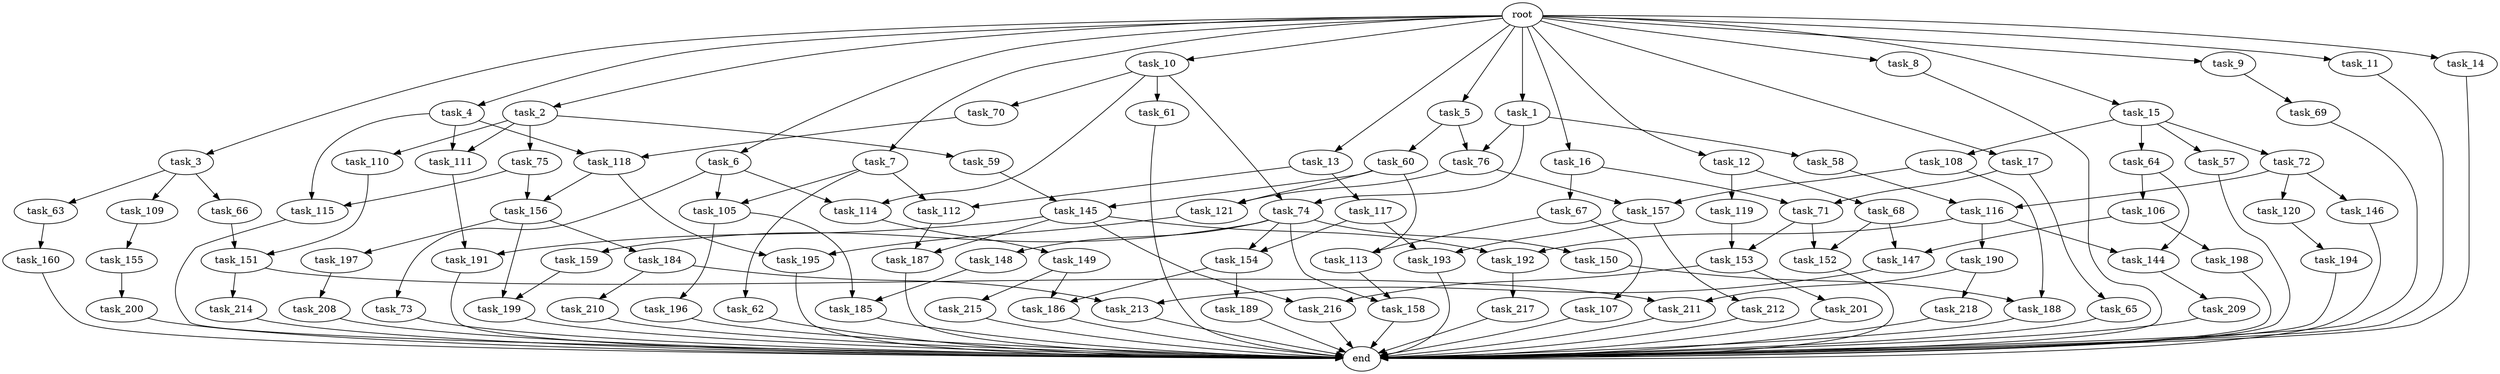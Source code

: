 digraph G {
  root [size="0.000000"];
  task_1 [size="1024.000000"];
  task_2 [size="1024.000000"];
  task_3 [size="1024.000000"];
  task_4 [size="1024.000000"];
  task_5 [size="1024.000000"];
  task_6 [size="1024.000000"];
  task_7 [size="1024.000000"];
  task_8 [size="1024.000000"];
  task_9 [size="1024.000000"];
  task_10 [size="1024.000000"];
  task_11 [size="1024.000000"];
  task_12 [size="1024.000000"];
  task_13 [size="1024.000000"];
  task_14 [size="1024.000000"];
  task_15 [size="1024.000000"];
  task_16 [size="1024.000000"];
  task_17 [size="1024.000000"];
  task_57 [size="214748364800.000000"];
  task_58 [size="549755813888.000000"];
  task_59 [size="549755813888.000000"];
  task_60 [size="137438953472.000000"];
  task_61 [size="309237645312.000000"];
  task_62 [size="695784701952.000000"];
  task_63 [size="858993459200.000000"];
  task_64 [size="214748364800.000000"];
  task_65 [size="549755813888.000000"];
  task_66 [size="858993459200.000000"];
  task_67 [size="549755813888.000000"];
  task_68 [size="309237645312.000000"];
  task_69 [size="309237645312.000000"];
  task_70 [size="309237645312.000000"];
  task_71 [size="1099511627776.000000"];
  task_72 [size="214748364800.000000"];
  task_73 [size="549755813888.000000"];
  task_74 [size="858993459200.000000"];
  task_75 [size="549755813888.000000"];
  task_76 [size="687194767360.000000"];
  task_105 [size="1245540515840.000000"];
  task_106 [size="137438953472.000000"];
  task_107 [size="309237645312.000000"];
  task_108 [size="214748364800.000000"];
  task_109 [size="858993459200.000000"];
  task_110 [size="549755813888.000000"];
  task_111 [size="1099511627776.000000"];
  task_112 [size="1116691496960.000000"];
  task_113 [size="343597383680.000000"];
  task_114 [size="858993459200.000000"];
  task_115 [size="970662608896.000000"];
  task_116 [size="858993459200.000000"];
  task_117 [size="420906795008.000000"];
  task_118 [size="858993459200.000000"];
  task_119 [size="309237645312.000000"];
  task_120 [size="549755813888.000000"];
  task_121 [size="343597383680.000000"];
  task_144 [size="171798691840.000000"];
  task_145 [size="171798691840.000000"];
  task_146 [size="549755813888.000000"];
  task_147 [size="523986010112.000000"];
  task_148 [size="34359738368.000000"];
  task_149 [size="549755813888.000000"];
  task_150 [size="34359738368.000000"];
  task_151 [size="214748364800.000000"];
  task_152 [size="618475290624.000000"];
  task_153 [size="858993459200.000000"];
  task_154 [size="584115552256.000000"];
  task_155 [size="695784701952.000000"];
  task_156 [size="1279900254208.000000"];
  task_157 [size="858993459200.000000"];
  task_158 [size="171798691840.000000"];
  task_159 [size="34359738368.000000"];
  task_160 [size="77309411328.000000"];
  task_184 [size="549755813888.000000"];
  task_185 [size="446676598784.000000"];
  task_186 [size="627065225216.000000"];
  task_187 [size="446676598784.000000"];
  task_188 [size="627065225216.000000"];
  task_189 [size="549755813888.000000"];
  task_190 [size="34359738368.000000"];
  task_191 [size="833223655424.000000"];
  task_192 [size="171798691840.000000"];
  task_193 [size="1408749273088.000000"];
  task_194 [size="695784701952.000000"];
  task_195 [size="1554778161152.000000"];
  task_196 [size="137438953472.000000"];
  task_197 [size="549755813888.000000"];
  task_198 [size="214748364800.000000"];
  task_199 [size="764504178688.000000"];
  task_200 [size="858993459200.000000"];
  task_201 [size="77309411328.000000"];
  task_208 [size="549755813888.000000"];
  task_209 [size="858993459200.000000"];
  task_210 [size="549755813888.000000"];
  task_211 [size="1279900254208.000000"];
  task_212 [size="858993459200.000000"];
  task_213 [size="858993459200.000000"];
  task_214 [size="858993459200.000000"];
  task_215 [size="77309411328.000000"];
  task_216 [size="214748364800.000000"];
  task_217 [size="309237645312.000000"];
  task_218 [size="420906795008.000000"];
  end [size="0.000000"];

  root -> task_1 [size="1.000000"];
  root -> task_2 [size="1.000000"];
  root -> task_3 [size="1.000000"];
  root -> task_4 [size="1.000000"];
  root -> task_5 [size="1.000000"];
  root -> task_6 [size="1.000000"];
  root -> task_7 [size="1.000000"];
  root -> task_8 [size="1.000000"];
  root -> task_9 [size="1.000000"];
  root -> task_10 [size="1.000000"];
  root -> task_11 [size="1.000000"];
  root -> task_12 [size="1.000000"];
  root -> task_13 [size="1.000000"];
  root -> task_14 [size="1.000000"];
  root -> task_15 [size="1.000000"];
  root -> task_16 [size="1.000000"];
  root -> task_17 [size="1.000000"];
  task_1 -> task_58 [size="536870912.000000"];
  task_1 -> task_74 [size="536870912.000000"];
  task_1 -> task_76 [size="536870912.000000"];
  task_2 -> task_59 [size="536870912.000000"];
  task_2 -> task_75 [size="536870912.000000"];
  task_2 -> task_110 [size="536870912.000000"];
  task_2 -> task_111 [size="536870912.000000"];
  task_3 -> task_63 [size="838860800.000000"];
  task_3 -> task_66 [size="838860800.000000"];
  task_3 -> task_109 [size="838860800.000000"];
  task_4 -> task_111 [size="536870912.000000"];
  task_4 -> task_115 [size="536870912.000000"];
  task_4 -> task_118 [size="536870912.000000"];
  task_5 -> task_60 [size="134217728.000000"];
  task_5 -> task_76 [size="134217728.000000"];
  task_6 -> task_73 [size="536870912.000000"];
  task_6 -> task_105 [size="536870912.000000"];
  task_6 -> task_114 [size="536870912.000000"];
  task_7 -> task_62 [size="679477248.000000"];
  task_7 -> task_105 [size="679477248.000000"];
  task_7 -> task_112 [size="679477248.000000"];
  task_8 -> end [size="1.000000"];
  task_9 -> task_69 [size="301989888.000000"];
  task_10 -> task_61 [size="301989888.000000"];
  task_10 -> task_70 [size="301989888.000000"];
  task_10 -> task_74 [size="301989888.000000"];
  task_10 -> task_114 [size="301989888.000000"];
  task_11 -> end [size="1.000000"];
  task_12 -> task_68 [size="301989888.000000"];
  task_12 -> task_119 [size="301989888.000000"];
  task_13 -> task_112 [size="411041792.000000"];
  task_13 -> task_117 [size="411041792.000000"];
  task_14 -> end [size="1.000000"];
  task_15 -> task_57 [size="209715200.000000"];
  task_15 -> task_64 [size="209715200.000000"];
  task_15 -> task_72 [size="209715200.000000"];
  task_15 -> task_108 [size="209715200.000000"];
  task_16 -> task_67 [size="536870912.000000"];
  task_16 -> task_71 [size="536870912.000000"];
  task_17 -> task_65 [size="536870912.000000"];
  task_17 -> task_71 [size="536870912.000000"];
  task_57 -> end [size="1.000000"];
  task_58 -> task_116 [size="301989888.000000"];
  task_59 -> task_145 [size="134217728.000000"];
  task_60 -> task_113 [size="33554432.000000"];
  task_60 -> task_121 [size="33554432.000000"];
  task_60 -> task_145 [size="33554432.000000"];
  task_61 -> end [size="1.000000"];
  task_62 -> end [size="1.000000"];
  task_63 -> task_160 [size="75497472.000000"];
  task_64 -> task_106 [size="134217728.000000"];
  task_64 -> task_144 [size="134217728.000000"];
  task_65 -> end [size="1.000000"];
  task_66 -> task_151 [size="134217728.000000"];
  task_67 -> task_107 [size="301989888.000000"];
  task_67 -> task_113 [size="301989888.000000"];
  task_68 -> task_147 [size="301989888.000000"];
  task_68 -> task_152 [size="301989888.000000"];
  task_69 -> end [size="1.000000"];
  task_70 -> task_118 [size="301989888.000000"];
  task_71 -> task_152 [size="301989888.000000"];
  task_71 -> task_153 [size="301989888.000000"];
  task_72 -> task_116 [size="536870912.000000"];
  task_72 -> task_120 [size="536870912.000000"];
  task_72 -> task_146 [size="536870912.000000"];
  task_73 -> end [size="1.000000"];
  task_74 -> task_148 [size="33554432.000000"];
  task_74 -> task_150 [size="33554432.000000"];
  task_74 -> task_154 [size="33554432.000000"];
  task_74 -> task_158 [size="33554432.000000"];
  task_74 -> task_159 [size="33554432.000000"];
  task_75 -> task_115 [size="411041792.000000"];
  task_75 -> task_156 [size="411041792.000000"];
  task_76 -> task_121 [size="301989888.000000"];
  task_76 -> task_157 [size="301989888.000000"];
  task_105 -> task_185 [size="134217728.000000"];
  task_105 -> task_196 [size="134217728.000000"];
  task_106 -> task_147 [size="209715200.000000"];
  task_106 -> task_198 [size="209715200.000000"];
  task_107 -> end [size="1.000000"];
  task_108 -> task_157 [size="536870912.000000"];
  task_108 -> task_188 [size="536870912.000000"];
  task_109 -> task_155 [size="679477248.000000"];
  task_110 -> task_151 [size="75497472.000000"];
  task_111 -> task_191 [size="679477248.000000"];
  task_112 -> task_187 [size="301989888.000000"];
  task_113 -> task_158 [size="134217728.000000"];
  task_114 -> task_149 [size="536870912.000000"];
  task_115 -> end [size="1.000000"];
  task_116 -> task_144 [size="33554432.000000"];
  task_116 -> task_190 [size="33554432.000000"];
  task_116 -> task_192 [size="33554432.000000"];
  task_117 -> task_154 [size="536870912.000000"];
  task_117 -> task_193 [size="536870912.000000"];
  task_118 -> task_156 [size="838860800.000000"];
  task_118 -> task_195 [size="838860800.000000"];
  task_119 -> task_153 [size="536870912.000000"];
  task_120 -> task_194 [size="679477248.000000"];
  task_121 -> task_195 [size="679477248.000000"];
  task_144 -> task_209 [size="838860800.000000"];
  task_145 -> task_187 [size="134217728.000000"];
  task_145 -> task_191 [size="134217728.000000"];
  task_145 -> task_192 [size="134217728.000000"];
  task_145 -> task_216 [size="134217728.000000"];
  task_146 -> end [size="1.000000"];
  task_147 -> task_213 [size="301989888.000000"];
  task_148 -> task_185 [size="301989888.000000"];
  task_149 -> task_186 [size="75497472.000000"];
  task_149 -> task_215 [size="75497472.000000"];
  task_150 -> task_188 [size="75497472.000000"];
  task_151 -> task_211 [size="838860800.000000"];
  task_151 -> task_214 [size="838860800.000000"];
  task_152 -> end [size="1.000000"];
  task_153 -> task_201 [size="75497472.000000"];
  task_153 -> task_216 [size="75497472.000000"];
  task_154 -> task_186 [size="536870912.000000"];
  task_154 -> task_189 [size="536870912.000000"];
  task_155 -> task_200 [size="838860800.000000"];
  task_156 -> task_184 [size="536870912.000000"];
  task_156 -> task_197 [size="536870912.000000"];
  task_156 -> task_199 [size="536870912.000000"];
  task_157 -> task_193 [size="838860800.000000"];
  task_157 -> task_212 [size="838860800.000000"];
  task_158 -> end [size="1.000000"];
  task_159 -> task_199 [size="209715200.000000"];
  task_160 -> end [size="1.000000"];
  task_184 -> task_210 [size="536870912.000000"];
  task_184 -> task_213 [size="536870912.000000"];
  task_185 -> end [size="1.000000"];
  task_186 -> end [size="1.000000"];
  task_187 -> end [size="1.000000"];
  task_188 -> end [size="1.000000"];
  task_189 -> end [size="1.000000"];
  task_190 -> task_211 [size="411041792.000000"];
  task_190 -> task_218 [size="411041792.000000"];
  task_191 -> end [size="1.000000"];
  task_192 -> task_217 [size="301989888.000000"];
  task_193 -> end [size="1.000000"];
  task_194 -> end [size="1.000000"];
  task_195 -> end [size="1.000000"];
  task_196 -> end [size="1.000000"];
  task_197 -> task_208 [size="536870912.000000"];
  task_198 -> end [size="1.000000"];
  task_199 -> end [size="1.000000"];
  task_200 -> end [size="1.000000"];
  task_201 -> end [size="1.000000"];
  task_208 -> end [size="1.000000"];
  task_209 -> end [size="1.000000"];
  task_210 -> end [size="1.000000"];
  task_211 -> end [size="1.000000"];
  task_212 -> end [size="1.000000"];
  task_213 -> end [size="1.000000"];
  task_214 -> end [size="1.000000"];
  task_215 -> end [size="1.000000"];
  task_216 -> end [size="1.000000"];
  task_217 -> end [size="1.000000"];
  task_218 -> end [size="1.000000"];
}
